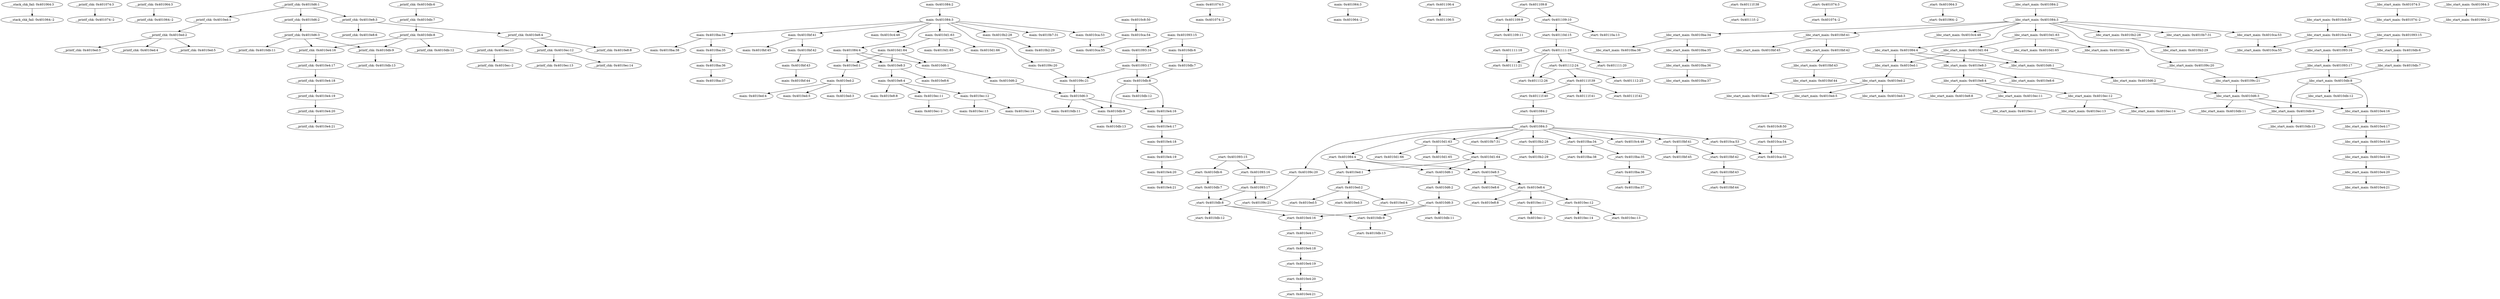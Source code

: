 strict digraph {
__stack_chk_fail_401064_3 [label="__stack_chk_fail: 0x401064:3"];
"__stack_chk_fail_401064_-2" [label="__stack_chk_fail: 0x401064:-2"];
__printf_chk_401074_3 [label="__printf_chk: 0x401074:3"];
"__printf_chk_401074_-2" [label="__printf_chk: 0x401074:-2"];
__printf_chk_401064_3 [label="__printf_chk: 0x401064:3"];
"__printf_chk_401064_-2" [label="__printf_chk: 0x401064:-2"];
__printf_chk_4010ed_1 [label="__printf_chk: 0x4010ed:1"];
__printf_chk_4010ed_2 [label="__printf_chk: 0x4010ed:2"];
__printf_chk_4010ed_3 [label="__printf_chk: 0x4010ed:3"];
__printf_chk_4010ed_4 [label="__printf_chk: 0x4010ed:4"];
__printf_chk_4010ed_5 [label="__printf_chk: 0x4010ed:5"];
__printf_chk_4010d6_1 [label="__printf_chk: 0x4010d6:1"];
__printf_chk_4010d6_2 [label="__printf_chk: 0x4010d6:2"];
__printf_chk_4010e8_3 [label="__printf_chk: 0x4010e8:3"];
__printf_chk_4010d6_3 [label="__printf_chk: 0x4010d6:3"];
__printf_chk_4010db_9 [label="__printf_chk: 0x4010db:9"];
__printf_chk_4010db_11 [label="__printf_chk: 0x4010db:11"];
__printf_chk_4010e4_16 [label="__printf_chk: 0x4010e4:16"];
__printf_chk_4010db_6 [label="__printf_chk: 0x4010db:6"];
__printf_chk_4010db_7 [label="__printf_chk: 0x4010db:7"];
__printf_chk_4010db_8 [label="__printf_chk: 0x4010db:8"];
__printf_chk_4010db_12 [label="__printf_chk: 0x4010db:12"];
__printf_chk_4010db_13 [label="__printf_chk: 0x4010db:13"];
__printf_chk_4010e4_17 [label="__printf_chk: 0x4010e4:17"];
__printf_chk_4010e4_18 [label="__printf_chk: 0x4010e4:18"];
__printf_chk_4010e4_19 [label="__printf_chk: 0x4010e4:19"];
__printf_chk_4010e4_20 [label="__printf_chk: 0x4010e4:20"];
__printf_chk_4010e4_21 [label="__printf_chk: 0x4010e4:21"];
__printf_chk_4010e8_4 [label="__printf_chk: 0x4010e8:4"];
__printf_chk_4010e8_6 [label="__printf_chk: 0x4010e8:6"];
__printf_chk_4010e8_8 [label="__printf_chk: 0x4010e8:8"];
__printf_chk_4010ec_11 [label="__printf_chk: 0x4010ec:11"];
__printf_chk_4010ec_12 [label="__printf_chk: 0x4010ec:12"];
"__printf_chk_4010ec_-2" [label="__printf_chk: 0x4010ec:-2"];
__printf_chk_4010ec_13 [label="__printf_chk: 0x4010ec:13"];
__printf_chk_4010ec_14 [label="__printf_chk: 0x4010ec:14"];
main_401084_2 [label="main: 0x401084:2"];
main_401084_3 [label="main: 0x401084:3"];
main_401084_4 [label="main: 0x401084:4"];
main_40109c_20 [label="main: 0x40109c:20"];
main_4010b2_28 [label="main: 0x4010b2:28"];
main_4010b7_31 [label="main: 0x4010b7:31"];
main_4010ba_34 [label="main: 0x4010ba:34"];
main_4010bf_41 [label="main: 0x4010bf:41"];
main_4010c4_48 [label="main: 0x4010c4:48"];
main_4010ca_53 [label="main: 0x4010ca:53"];
main_4010d1_63 [label="main: 0x4010d1:63"];
main_4010d6_1 [label="main: 0x4010d6:1"];
main_4010e8_3 [label="main: 0x4010e8:3"];
main_4010ed_1 [label="main: 0x4010ed:1"];
main_401093_15 [label="main: 0x401093:15"];
main_401093_16 [label="main: 0x401093:16"];
main_4010db_6 [label="main: 0x4010db:6"];
main_401093_17 [label="main: 0x401093:17"];
main_40109c_21 [label="main: 0x40109c:21"];
main_4010db_8 [label="main: 0x4010db:8"];
main_4010d6_3 [label="main: 0x4010d6:3"];
main_4010b2_29 [label="main: 0x4010b2:29"];
main_4010ba_35 [label="main: 0x4010ba:35"];
main_4010ba_38 [label="main: 0x4010ba:38"];
main_4010ba_36 [label="main: 0x4010ba:36"];
main_4010ba_37 [label="main: 0x4010ba:37"];
main_4010bf_42 [label="main: 0x4010bf:42"];
main_4010bf_45 [label="main: 0x4010bf:45"];
main_4010bf_43 [label="main: 0x4010bf:43"];
main_4010bf_44 [label="main: 0x4010bf:44"];
main_4010ca_55 [label="main: 0x4010ca:55"];
main_4010c8_50 [label="main: 0x4010c8:50"];
main_4010ca_54 [label="main: 0x4010ca:54"];
main_4010d1_64 [label="main: 0x4010d1:64"];
main_4010d1_65 [label="main: 0x4010d1:65"];
main_4010d1_66 [label="main: 0x4010d1:66"];
main_401074_3 [label="main: 0x401074:3"];
"main_401074_-2" [label="main: 0x401074:-2"];
main_4010d6_2 [label="main: 0x4010d6:2"];
main_4010db_9 [label="main: 0x4010db:9"];
main_4010db_11 [label="main: 0x4010db:11"];
main_4010e4_16 [label="main: 0x4010e4:16"];
main_4010db_7 [label="main: 0x4010db:7"];
main_4010db_12 [label="main: 0x4010db:12"];
main_4010db_13 [label="main: 0x4010db:13"];
main_4010e4_17 [label="main: 0x4010e4:17"];
main_4010e4_18 [label="main: 0x4010e4:18"];
main_4010e4_19 [label="main: 0x4010e4:19"];
main_4010e4_20 [label="main: 0x4010e4:20"];
main_4010e4_21 [label="main: 0x4010e4:21"];
main_4010e8_4 [label="main: 0x4010e8:4"];
main_4010e8_6 [label="main: 0x4010e8:6"];
main_4010e8_8 [label="main: 0x4010e8:8"];
main_4010ec_11 [label="main: 0x4010ec:11"];
main_4010ec_12 [label="main: 0x4010ec:12"];
"main_4010ec_-2" [label="main: 0x4010ec:-2"];
main_4010ec_13 [label="main: 0x4010ec:13"];
main_4010ec_14 [label="main: 0x4010ec:14"];
main_4010ed_2 [label="main: 0x4010ed:2"];
main_4010ed_3 [label="main: 0x4010ed:3"];
main_4010ed_4 [label="main: 0x4010ed:4"];
main_4010ed_5 [label="main: 0x4010ed:5"];
main_401064_3 [label="main: 0x401064:3"];
"main_401064_-2" [label="main: 0x401064:-2"];
_start_401106_4 [label="_start: 0x401106:4"];
_start_401106_5 [label="_start: 0x401106:5"];
_start_401109_8 [label="_start: 0x401109:8"];
_start_401109_9 [label="_start: 0x401109:9"];
_start_401109_10 [label="_start: 0x401109:10"];
_start_401109_11 [label="_start: 0x401109:11"];
_start_40110a_13 [label="_start: 0x40110a:13"];
_start_40110d_15 [label="_start: 0x40110d:15"];
_start_401111_19 [label="_start: 0x401111:19"];
_start_401111_20 [label="_start: 0x401111:20"];
_start_401111_21 [label="_start: 0x401111:21"];
_start_401112_24 [label="_start: 0x401112:24"];
_start_401112_26 [label="_start: 0x401112:26"];
_start_401111_18 [label="_start: 0x401111:18"];
_start_401112_25 [label="_start: 0x401112:25"];
_start_40111f_39 [label="_start: 0x40111f:39"];
_start_40111f_40 [label="_start: 0x40111f:40"];
_start_40111f_41 [label="_start: 0x40111f:41"];
_start_40111f_42 [label="_start: 0x40111f:42"];
_start_401084_2 [label="_start: 0x401084:2"];
_start_40111f_38 [label="_start: 0x40111f:38"];
"_start_40111f_-2" [label="_start: 0x40111f:-2"];
_start_401084_3 [label="_start: 0x401084:3"];
_start_401084_4 [label="_start: 0x401084:4"];
_start_40109c_20 [label="_start: 0x40109c:20"];
_start_4010b2_28 [label="_start: 0x4010b2:28"];
_start_4010b7_31 [label="_start: 0x4010b7:31"];
_start_4010ba_34 [label="_start: 0x4010ba:34"];
_start_4010bf_41 [label="_start: 0x4010bf:41"];
_start_4010c4_48 [label="_start: 0x4010c4:48"];
_start_4010ca_53 [label="_start: 0x4010ca:53"];
_start_4010d1_63 [label="_start: 0x4010d1:63"];
_start_4010d6_1 [label="_start: 0x4010d6:1"];
_start_4010e8_3 [label="_start: 0x4010e8:3"];
_start_4010ed_1 [label="_start: 0x4010ed:1"];
_start_401093_15 [label="_start: 0x401093:15"];
_start_401093_16 [label="_start: 0x401093:16"];
_start_4010db_6 [label="_start: 0x4010db:6"];
_start_401093_17 [label="_start: 0x401093:17"];
_start_40109c_21 [label="_start: 0x40109c:21"];
_start_4010db_8 [label="_start: 0x4010db:8"];
_start_4010b2_29 [label="_start: 0x4010b2:29"];
_start_4010ba_35 [label="_start: 0x4010ba:35"];
_start_4010ba_38 [label="_start: 0x4010ba:38"];
_start_4010ba_36 [label="_start: 0x4010ba:36"];
_start_4010ba_37 [label="_start: 0x4010ba:37"];
_start_4010bf_42 [label="_start: 0x4010bf:42"];
_start_4010bf_45 [label="_start: 0x4010bf:45"];
_start_4010bf_43 [label="_start: 0x4010bf:43"];
_start_4010bf_44 [label="_start: 0x4010bf:44"];
_start_4010ca_55 [label="_start: 0x4010ca:55"];
_start_4010c8_50 [label="_start: 0x4010c8:50"];
_start_4010ca_54 [label="_start: 0x4010ca:54"];
_start_4010d1_64 [label="_start: 0x4010d1:64"];
_start_4010d1_65 [label="_start: 0x4010d1:65"];
_start_4010d1_66 [label="_start: 0x4010d1:66"];
_start_401074_3 [label="_start: 0x401074:3"];
"_start_401074_-2" [label="_start: 0x401074:-2"];
_start_4010d6_2 [label="_start: 0x4010d6:2"];
_start_4010d6_3 [label="_start: 0x4010d6:3"];
_start_4010db_9 [label="_start: 0x4010db:9"];
_start_4010db_11 [label="_start: 0x4010db:11"];
_start_4010e4_16 [label="_start: 0x4010e4:16"];
_start_4010db_7 [label="_start: 0x4010db:7"];
_start_4010db_12 [label="_start: 0x4010db:12"];
_start_4010db_13 [label="_start: 0x4010db:13"];
_start_4010e4_17 [label="_start: 0x4010e4:17"];
_start_4010e4_18 [label="_start: 0x4010e4:18"];
_start_4010e4_19 [label="_start: 0x4010e4:19"];
_start_4010e4_20 [label="_start: 0x4010e4:20"];
_start_4010e4_21 [label="_start: 0x4010e4:21"];
_start_4010e8_4 [label="_start: 0x4010e8:4"];
_start_4010e8_6 [label="_start: 0x4010e8:6"];
_start_4010e8_8 [label="_start: 0x4010e8:8"];
_start_4010ec_11 [label="_start: 0x4010ec:11"];
_start_4010ec_12 [label="_start: 0x4010ec:12"];
"_start_4010ec_-2" [label="_start: 0x4010ec:-2"];
_start_4010ec_13 [label="_start: 0x4010ec:13"];
_start_4010ec_14 [label="_start: 0x4010ec:14"];
_start_4010ed_2 [label="_start: 0x4010ed:2"];
_start_4010ed_3 [label="_start: 0x4010ed:3"];
_start_4010ed_4 [label="_start: 0x4010ed:4"];
_start_4010ed_5 [label="_start: 0x4010ed:5"];
_start_401064_3 [label="_start: 0x401064:3"];
"_start_401064_-2" [label="_start: 0x401064:-2"];
__libc_start_main_401084_2 [label="__libc_start_main: 0x401084:2"];
__libc_start_main_401084_3 [label="__libc_start_main: 0x401084:3"];
__libc_start_main_401084_4 [label="__libc_start_main: 0x401084:4"];
__libc_start_main_40109c_20 [label="__libc_start_main: 0x40109c:20"];
__libc_start_main_4010b2_28 [label="__libc_start_main: 0x4010b2:28"];
__libc_start_main_4010b7_31 [label="__libc_start_main: 0x4010b7:31"];
__libc_start_main_4010ba_34 [label="__libc_start_main: 0x4010ba:34"];
__libc_start_main_4010bf_41 [label="__libc_start_main: 0x4010bf:41"];
__libc_start_main_4010c4_48 [label="__libc_start_main: 0x4010c4:48"];
__libc_start_main_4010ca_53 [label="__libc_start_main: 0x4010ca:53"];
__libc_start_main_4010d1_63 [label="__libc_start_main: 0x4010d1:63"];
__libc_start_main_4010d6_1 [label="__libc_start_main: 0x4010d6:1"];
__libc_start_main_4010e8_3 [label="__libc_start_main: 0x4010e8:3"];
__libc_start_main_4010ed_1 [label="__libc_start_main: 0x4010ed:1"];
__libc_start_main_401093_15 [label="__libc_start_main: 0x401093:15"];
__libc_start_main_401093_16 [label="__libc_start_main: 0x401093:16"];
__libc_start_main_4010db_6 [label="__libc_start_main: 0x4010db:6"];
__libc_start_main_401093_17 [label="__libc_start_main: 0x401093:17"];
__libc_start_main_40109c_21 [label="__libc_start_main: 0x40109c:21"];
__libc_start_main_4010db_8 [label="__libc_start_main: 0x4010db:8"];
__libc_start_main_4010d6_3 [label="__libc_start_main: 0x4010d6:3"];
__libc_start_main_4010b2_29 [label="__libc_start_main: 0x4010b2:29"];
__libc_start_main_4010ba_35 [label="__libc_start_main: 0x4010ba:35"];
__libc_start_main_4010ba_38 [label="__libc_start_main: 0x4010ba:38"];
__libc_start_main_4010ba_36 [label="__libc_start_main: 0x4010ba:36"];
__libc_start_main_4010ba_37 [label="__libc_start_main: 0x4010ba:37"];
__libc_start_main_4010bf_42 [label="__libc_start_main: 0x4010bf:42"];
__libc_start_main_4010bf_45 [label="__libc_start_main: 0x4010bf:45"];
__libc_start_main_4010bf_43 [label="__libc_start_main: 0x4010bf:43"];
__libc_start_main_4010bf_44 [label="__libc_start_main: 0x4010bf:44"];
__libc_start_main_4010ca_55 [label="__libc_start_main: 0x4010ca:55"];
__libc_start_main_4010c8_50 [label="__libc_start_main: 0x4010c8:50"];
__libc_start_main_4010ca_54 [label="__libc_start_main: 0x4010ca:54"];
__libc_start_main_4010d1_64 [label="__libc_start_main: 0x4010d1:64"];
__libc_start_main_4010d1_65 [label="__libc_start_main: 0x4010d1:65"];
__libc_start_main_4010d1_66 [label="__libc_start_main: 0x4010d1:66"];
__libc_start_main_401074_3 [label="__libc_start_main: 0x401074:3"];
"__libc_start_main_401074_-2" [label="__libc_start_main: 0x401074:-2"];
__libc_start_main_4010d6_2 [label="__libc_start_main: 0x4010d6:2"];
__libc_start_main_4010db_9 [label="__libc_start_main: 0x4010db:9"];
__libc_start_main_4010db_11 [label="__libc_start_main: 0x4010db:11"];
__libc_start_main_4010e4_16 [label="__libc_start_main: 0x4010e4:16"];
__libc_start_main_4010db_7 [label="__libc_start_main: 0x4010db:7"];
__libc_start_main_4010db_12 [label="__libc_start_main: 0x4010db:12"];
__libc_start_main_4010db_13 [label="__libc_start_main: 0x4010db:13"];
__libc_start_main_4010e4_17 [label="__libc_start_main: 0x4010e4:17"];
__libc_start_main_4010e4_18 [label="__libc_start_main: 0x4010e4:18"];
__libc_start_main_4010e4_19 [label="__libc_start_main: 0x4010e4:19"];
__libc_start_main_4010e4_20 [label="__libc_start_main: 0x4010e4:20"];
__libc_start_main_4010e4_21 [label="__libc_start_main: 0x4010e4:21"];
__libc_start_main_4010e8_4 [label="__libc_start_main: 0x4010e8:4"];
__libc_start_main_4010e8_6 [label="__libc_start_main: 0x4010e8:6"];
__libc_start_main_4010e8_8 [label="__libc_start_main: 0x4010e8:8"];
__libc_start_main_4010ec_11 [label="__libc_start_main: 0x4010ec:11"];
__libc_start_main_4010ec_12 [label="__libc_start_main: 0x4010ec:12"];
"__libc_start_main_4010ec_-2" [label="__libc_start_main: 0x4010ec:-2"];
__libc_start_main_4010ec_13 [label="__libc_start_main: 0x4010ec:13"];
__libc_start_main_4010ec_14 [label="__libc_start_main: 0x4010ec:14"];
__libc_start_main_4010ed_2 [label="__libc_start_main: 0x4010ed:2"];
__libc_start_main_4010ed_3 [label="__libc_start_main: 0x4010ed:3"];
__libc_start_main_4010ed_4 [label="__libc_start_main: 0x4010ed:4"];
__libc_start_main_4010ed_5 [label="__libc_start_main: 0x4010ed:5"];
__libc_start_main_401064_3 [label="__libc_start_main: 0x401064:3"];
"__libc_start_main_401064_-2" [label="__libc_start_main: 0x401064:-2"];
__stack_chk_fail_401064_3 -> "__stack_chk_fail_401064_-2";
__printf_chk_401074_3 -> "__printf_chk_401074_-2";
__printf_chk_401064_3 -> "__printf_chk_401064_-2";
__printf_chk_4010ed_1 -> __printf_chk_4010ed_2;
__printf_chk_4010ed_2 -> __printf_chk_4010ed_3;
__printf_chk_4010ed_2 -> __printf_chk_4010ed_4;
__printf_chk_4010ed_2 -> __printf_chk_4010ed_5;
__printf_chk_4010d6_1 -> __printf_chk_4010d6_2;
__printf_chk_4010d6_1 -> __printf_chk_4010e8_3;
__printf_chk_4010d6_1 -> __printf_chk_4010ed_1;
__printf_chk_4010d6_2 -> __printf_chk_4010d6_3;
__printf_chk_4010e8_3 -> __printf_chk_4010e8_4;
__printf_chk_4010e8_3 -> __printf_chk_4010e8_6;
__printf_chk_4010d6_3 -> __printf_chk_4010db_9;
__printf_chk_4010d6_3 -> __printf_chk_4010db_11;
__printf_chk_4010d6_3 -> __printf_chk_4010e4_16;
__printf_chk_4010db_9 -> __printf_chk_4010db_13;
__printf_chk_4010e4_16 -> __printf_chk_4010e4_17;
__printf_chk_4010db_6 -> __printf_chk_4010db_7;
__printf_chk_4010db_7 -> __printf_chk_4010db_8;
__printf_chk_4010db_8 -> __printf_chk_4010db_9;
__printf_chk_4010db_8 -> __printf_chk_4010db_12;
__printf_chk_4010db_8 -> __printf_chk_4010e4_16;
__printf_chk_4010e4_17 -> __printf_chk_4010e4_18;
__printf_chk_4010e4_18 -> __printf_chk_4010e4_19;
__printf_chk_4010e4_19 -> __printf_chk_4010e4_20;
__printf_chk_4010e4_20 -> __printf_chk_4010e4_21;
__printf_chk_4010e8_4 -> __printf_chk_4010e8_8;
__printf_chk_4010e8_4 -> __printf_chk_4010ec_11;
__printf_chk_4010e8_4 -> __printf_chk_4010ec_12;
__printf_chk_4010ec_11 -> "__printf_chk_4010ec_-2";
__printf_chk_4010ec_12 -> __printf_chk_4010ec_13;
__printf_chk_4010ec_12 -> __printf_chk_4010ec_14;
main_401084_2 -> main_401084_3;
main_401084_3 -> main_401084_4;
main_401084_3 -> main_40109c_20;
main_401084_3 -> main_4010b2_28;
main_401084_3 -> main_4010b7_31;
main_401084_3 -> main_4010ba_34;
main_401084_3 -> main_4010bf_41;
main_401084_3 -> main_4010c4_48;
main_401084_3 -> main_4010ca_53;
main_401084_3 -> main_4010d1_63;
main_401084_4 -> main_4010d6_1;
main_401084_4 -> main_4010e8_3;
main_401084_4 -> main_4010ed_1;
main_40109c_20 -> main_40109c_21;
main_4010b2_28 -> main_4010b2_29;
main_4010ba_34 -> main_4010ba_35;
main_4010ba_34 -> main_4010ba_38;
main_4010bf_41 -> main_4010bf_42;
main_4010bf_41 -> main_4010bf_45;
main_4010ca_53 -> main_4010ca_55;
main_4010d1_63 -> main_4010d1_64;
main_4010d1_63 -> main_4010d1_65;
main_4010d1_63 -> main_4010d1_66;
main_4010d6_1 -> main_4010d6_2;
main_4010e8_3 -> main_4010e8_4;
main_4010e8_3 -> main_4010e8_6;
main_4010ed_1 -> main_4010ed_2;
main_401093_15 -> main_401093_16;
main_401093_15 -> main_4010db_6;
main_401093_16 -> main_401093_17;
main_4010db_6 -> main_4010db_7;
main_401093_17 -> main_40109c_21;
main_401093_17 -> main_4010db_8;
main_40109c_21 -> main_4010d6_3;
main_4010db_8 -> main_4010db_9;
main_4010db_8 -> main_4010db_12;
main_4010db_8 -> main_4010e4_16;
main_4010d6_3 -> main_4010db_9;
main_4010d6_3 -> main_4010db_11;
main_4010d6_3 -> main_4010e4_16;
main_4010ba_35 -> main_4010ba_36;
main_4010ba_36 -> main_4010ba_37;
main_4010bf_42 -> main_4010bf_43;
main_4010bf_43 -> main_4010bf_44;
main_4010c8_50 -> main_4010ca_54;
main_4010ca_54 -> main_4010ca_55;
main_4010d1_64 -> main_4010d6_1;
main_4010d1_64 -> main_4010e8_3;
main_4010d1_64 -> main_4010ed_1;
main_401074_3 -> "main_401074_-2";
main_4010d6_2 -> main_4010d6_3;
main_4010db_9 -> main_4010db_13;
main_4010e4_16 -> main_4010e4_17;
main_4010db_7 -> main_4010db_8;
main_4010e4_17 -> main_4010e4_18;
main_4010e4_18 -> main_4010e4_19;
main_4010e4_19 -> main_4010e4_20;
main_4010e4_20 -> main_4010e4_21;
main_4010e8_4 -> main_4010e8_8;
main_4010e8_4 -> main_4010ec_11;
main_4010e8_4 -> main_4010ec_12;
main_4010ec_11 -> "main_4010ec_-2";
main_4010ec_12 -> main_4010ec_13;
main_4010ec_12 -> main_4010ec_14;
main_4010ed_2 -> main_4010ed_3;
main_4010ed_2 -> main_4010ed_4;
main_4010ed_2 -> main_4010ed_5;
main_401064_3 -> "main_401064_-2";
_start_401106_4 -> _start_401106_5;
_start_401109_8 -> _start_401109_9;
_start_401109_8 -> _start_401109_10;
_start_401109_9 -> _start_401109_11;
_start_401109_10 -> _start_40110a_13;
_start_401109_10 -> _start_40110d_15;
_start_40110d_15 -> _start_401111_19;
_start_401111_19 -> _start_401111_20;
_start_401111_19 -> _start_401111_21;
_start_401111_19 -> _start_401112_24;
_start_401111_19 -> _start_401112_26;
_start_401112_24 -> _start_401112_25;
_start_401112_24 -> _start_401112_26;
_start_401112_24 -> _start_40111f_39;
_start_401111_18 -> _start_401111_21;
_start_40111f_39 -> _start_40111f_40;
_start_40111f_39 -> _start_40111f_41;
_start_40111f_39 -> _start_40111f_42;
_start_40111f_40 -> _start_401084_2;
_start_401084_2 -> _start_401084_3;
_start_40111f_38 -> "_start_40111f_-2";
_start_401084_3 -> _start_401084_4;
_start_401084_3 -> _start_40109c_20;
_start_401084_3 -> _start_4010b2_28;
_start_401084_3 -> _start_4010b7_31;
_start_401084_3 -> _start_4010ba_34;
_start_401084_3 -> _start_4010bf_41;
_start_401084_3 -> _start_4010c4_48;
_start_401084_3 -> _start_4010ca_53;
_start_401084_3 -> _start_4010d1_63;
_start_401084_4 -> _start_4010d6_1;
_start_401084_4 -> _start_4010e8_3;
_start_401084_4 -> _start_4010ed_1;
_start_40109c_20 -> _start_40109c_21;
_start_4010b2_28 -> _start_4010b2_29;
_start_4010ba_34 -> _start_4010ba_35;
_start_4010ba_34 -> _start_4010ba_38;
_start_4010bf_41 -> _start_4010bf_42;
_start_4010bf_41 -> _start_4010bf_45;
_start_4010ca_53 -> _start_4010ca_55;
_start_4010d1_63 -> _start_4010d1_64;
_start_4010d1_63 -> _start_4010d1_65;
_start_4010d1_63 -> _start_4010d1_66;
_start_4010d6_1 -> _start_4010d6_2;
_start_4010e8_3 -> _start_4010e8_4;
_start_4010e8_3 -> _start_4010e8_6;
_start_4010ed_1 -> _start_4010ed_2;
_start_401093_15 -> _start_401093_16;
_start_401093_15 -> _start_4010db_6;
_start_401093_16 -> _start_401093_17;
_start_4010db_6 -> _start_4010db_7;
_start_401093_17 -> _start_40109c_21;
_start_401093_17 -> _start_4010db_8;
_start_4010db_8 -> _start_4010db_9;
_start_4010db_8 -> _start_4010db_12;
_start_4010db_8 -> _start_4010e4_16;
_start_4010ba_35 -> _start_4010ba_36;
_start_4010ba_36 -> _start_4010ba_37;
_start_4010bf_42 -> _start_4010bf_43;
_start_4010bf_43 -> _start_4010bf_44;
_start_4010c8_50 -> _start_4010ca_54;
_start_4010ca_54 -> _start_4010ca_55;
_start_4010d1_64 -> _start_4010d6_1;
_start_4010d1_64 -> _start_4010e8_3;
_start_4010d1_64 -> _start_4010ed_1;
_start_401074_3 -> "_start_401074_-2";
_start_4010d6_2 -> _start_4010d6_3;
_start_4010d6_3 -> _start_4010db_9;
_start_4010d6_3 -> _start_4010db_11;
_start_4010d6_3 -> _start_4010e4_16;
_start_4010db_9 -> _start_4010db_13;
_start_4010e4_16 -> _start_4010e4_17;
_start_4010db_7 -> _start_4010db_8;
_start_4010e4_17 -> _start_4010e4_18;
_start_4010e4_18 -> _start_4010e4_19;
_start_4010e4_19 -> _start_4010e4_20;
_start_4010e4_20 -> _start_4010e4_21;
_start_4010e8_4 -> _start_4010e8_8;
_start_4010e8_4 -> _start_4010ec_11;
_start_4010e8_4 -> _start_4010ec_12;
_start_4010ec_11 -> "_start_4010ec_-2";
_start_4010ec_12 -> _start_4010ec_13;
_start_4010ec_12 -> _start_4010ec_14;
_start_4010ed_2 -> _start_4010ed_3;
_start_4010ed_2 -> _start_4010ed_4;
_start_4010ed_2 -> _start_4010ed_5;
_start_401064_3 -> "_start_401064_-2";
__libc_start_main_401084_2 -> __libc_start_main_401084_3;
__libc_start_main_401084_3 -> __libc_start_main_401084_4;
__libc_start_main_401084_3 -> __libc_start_main_40109c_20;
__libc_start_main_401084_3 -> __libc_start_main_4010b2_28;
__libc_start_main_401084_3 -> __libc_start_main_4010b7_31;
__libc_start_main_401084_3 -> __libc_start_main_4010ba_34;
__libc_start_main_401084_3 -> __libc_start_main_4010bf_41;
__libc_start_main_401084_3 -> __libc_start_main_4010c4_48;
__libc_start_main_401084_3 -> __libc_start_main_4010ca_53;
__libc_start_main_401084_3 -> __libc_start_main_4010d1_63;
__libc_start_main_401084_4 -> __libc_start_main_4010d6_1;
__libc_start_main_401084_4 -> __libc_start_main_4010e8_3;
__libc_start_main_401084_4 -> __libc_start_main_4010ed_1;
__libc_start_main_40109c_20 -> __libc_start_main_40109c_21;
__libc_start_main_4010b2_28 -> __libc_start_main_4010b2_29;
__libc_start_main_4010ba_34 -> __libc_start_main_4010ba_35;
__libc_start_main_4010ba_34 -> __libc_start_main_4010ba_38;
__libc_start_main_4010bf_41 -> __libc_start_main_4010bf_42;
__libc_start_main_4010bf_41 -> __libc_start_main_4010bf_45;
__libc_start_main_4010ca_53 -> __libc_start_main_4010ca_55;
__libc_start_main_4010d1_63 -> __libc_start_main_4010d1_64;
__libc_start_main_4010d1_63 -> __libc_start_main_4010d1_65;
__libc_start_main_4010d1_63 -> __libc_start_main_4010d1_66;
__libc_start_main_4010d6_1 -> __libc_start_main_4010d6_2;
__libc_start_main_4010e8_3 -> __libc_start_main_4010e8_4;
__libc_start_main_4010e8_3 -> __libc_start_main_4010e8_6;
__libc_start_main_4010ed_1 -> __libc_start_main_4010ed_2;
__libc_start_main_401093_15 -> __libc_start_main_401093_16;
__libc_start_main_401093_15 -> __libc_start_main_4010db_6;
__libc_start_main_401093_16 -> __libc_start_main_401093_17;
__libc_start_main_4010db_6 -> __libc_start_main_4010db_7;
__libc_start_main_401093_17 -> __libc_start_main_40109c_21;
__libc_start_main_401093_17 -> __libc_start_main_4010db_8;
__libc_start_main_40109c_21 -> __libc_start_main_4010d6_3;
__libc_start_main_4010db_8 -> __libc_start_main_4010db_9;
__libc_start_main_4010db_8 -> __libc_start_main_4010db_12;
__libc_start_main_4010db_8 -> __libc_start_main_4010e4_16;
__libc_start_main_4010d6_3 -> __libc_start_main_4010db_9;
__libc_start_main_4010d6_3 -> __libc_start_main_4010db_11;
__libc_start_main_4010d6_3 -> __libc_start_main_4010e4_16;
__libc_start_main_4010ba_35 -> __libc_start_main_4010ba_36;
__libc_start_main_4010ba_36 -> __libc_start_main_4010ba_37;
__libc_start_main_4010bf_42 -> __libc_start_main_4010bf_43;
__libc_start_main_4010bf_43 -> __libc_start_main_4010bf_44;
__libc_start_main_4010c8_50 -> __libc_start_main_4010ca_54;
__libc_start_main_4010ca_54 -> __libc_start_main_4010ca_55;
__libc_start_main_4010d1_64 -> __libc_start_main_4010d6_1;
__libc_start_main_4010d1_64 -> __libc_start_main_4010e8_3;
__libc_start_main_4010d1_64 -> __libc_start_main_4010ed_1;
__libc_start_main_401074_3 -> "__libc_start_main_401074_-2";
__libc_start_main_4010d6_2 -> __libc_start_main_4010d6_3;
__libc_start_main_4010db_9 -> __libc_start_main_4010db_13;
__libc_start_main_4010e4_16 -> __libc_start_main_4010e4_17;
__libc_start_main_4010db_7 -> __libc_start_main_4010db_8;
__libc_start_main_4010e4_17 -> __libc_start_main_4010e4_18;
__libc_start_main_4010e4_18 -> __libc_start_main_4010e4_19;
__libc_start_main_4010e4_19 -> __libc_start_main_4010e4_20;
__libc_start_main_4010e4_20 -> __libc_start_main_4010e4_21;
__libc_start_main_4010e8_4 -> __libc_start_main_4010e8_8;
__libc_start_main_4010e8_4 -> __libc_start_main_4010ec_11;
__libc_start_main_4010e8_4 -> __libc_start_main_4010ec_12;
__libc_start_main_4010ec_11 -> "__libc_start_main_4010ec_-2";
__libc_start_main_4010ec_12 -> __libc_start_main_4010ec_13;
__libc_start_main_4010ec_12 -> __libc_start_main_4010ec_14;
__libc_start_main_4010ed_2 -> __libc_start_main_4010ed_3;
__libc_start_main_4010ed_2 -> __libc_start_main_4010ed_4;
__libc_start_main_4010ed_2 -> __libc_start_main_4010ed_5;
__libc_start_main_401064_3 -> "__libc_start_main_401064_-2";
}
